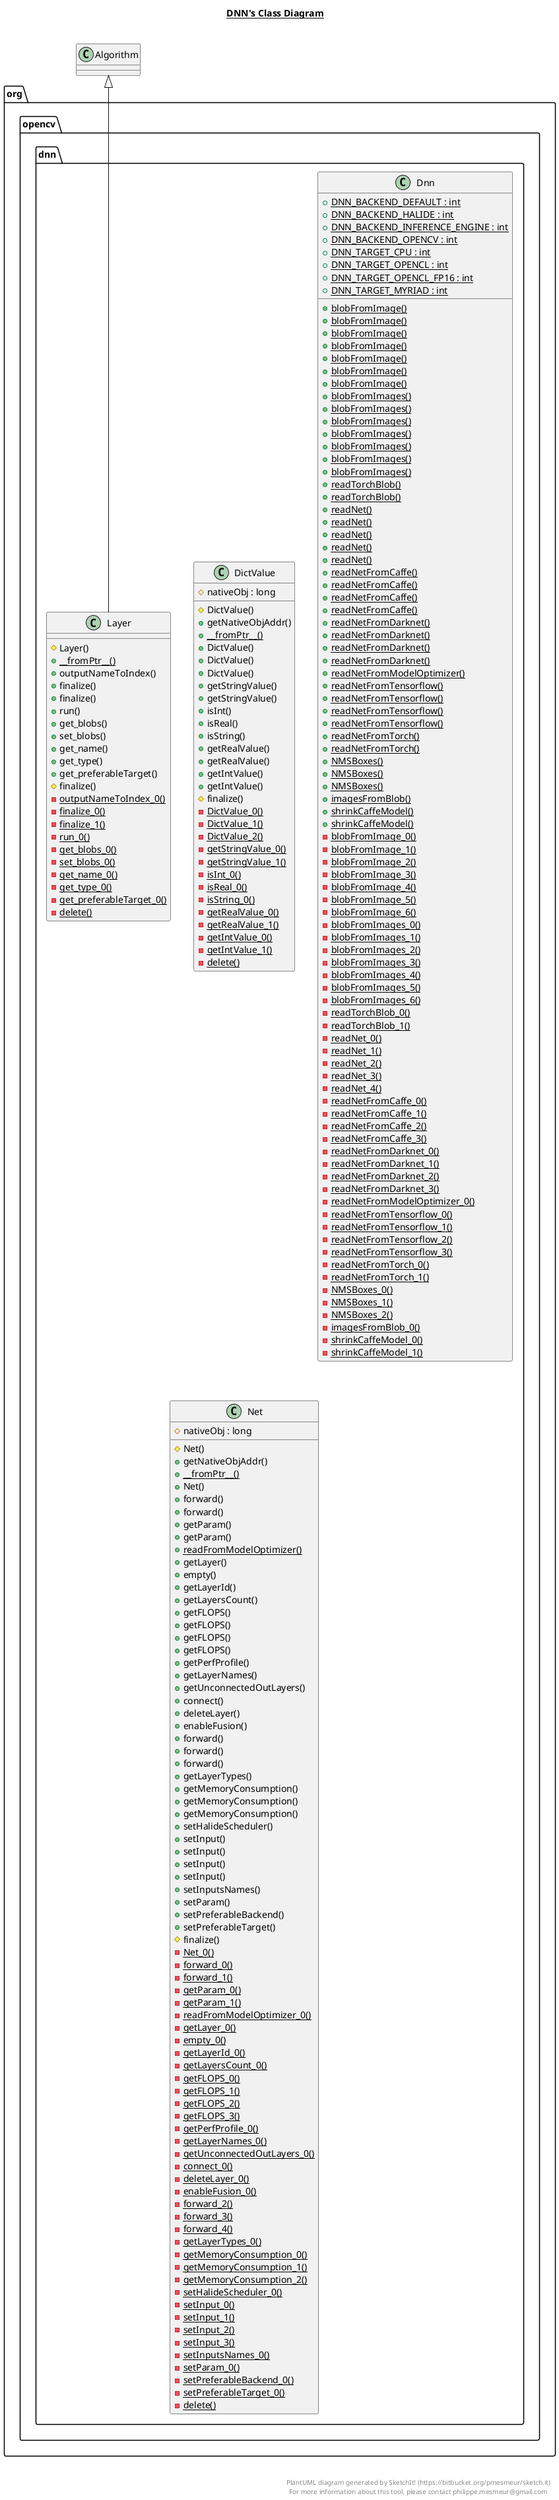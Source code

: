 @startuml

title __DNN's Class Diagram__\n

  package org.opencv {
    package org.opencv.dnn {
      class DictValue {
          # nativeObj : long
          # DictValue()
          + getNativeObjAddr()
          {static} + __fromPtr__()
          + DictValue()
          + DictValue()
          + DictValue()
          + getStringValue()
          + getStringValue()
          + isInt()
          + isReal()
          + isString()
          + getRealValue()
          + getRealValue()
          + getIntValue()
          + getIntValue()
          # finalize()
          {static} - DictValue_0()
          {static} - DictValue_1()
          {static} - DictValue_2()
          {static} - getStringValue_0()
          {static} - getStringValue_1()
          {static} - isInt_0()
          {static} - isReal_0()
          {static} - isString_0()
          {static} - getRealValue_0()
          {static} - getRealValue_1()
          {static} - getIntValue_0()
          {static} - getIntValue_1()
          {static} - delete()
      }
    }
  }
  

  package org.opencv {
    package org.opencv.dnn {
      class Dnn {
          {static} + DNN_BACKEND_DEFAULT : int
          {static} + DNN_BACKEND_HALIDE : int
          {static} + DNN_BACKEND_INFERENCE_ENGINE : int
          {static} + DNN_BACKEND_OPENCV : int
          {static} + DNN_TARGET_CPU : int
          {static} + DNN_TARGET_OPENCL : int
          {static} + DNN_TARGET_OPENCL_FP16 : int
          {static} + DNN_TARGET_MYRIAD : int
          {static} + blobFromImage()
          {static} + blobFromImage()
          {static} + blobFromImage()
          {static} + blobFromImage()
          {static} + blobFromImage()
          {static} + blobFromImage()
          {static} + blobFromImage()
          {static} + blobFromImages()
          {static} + blobFromImages()
          {static} + blobFromImages()
          {static} + blobFromImages()
          {static} + blobFromImages()
          {static} + blobFromImages()
          {static} + blobFromImages()
          {static} + readTorchBlob()
          {static} + readTorchBlob()
          {static} + readNet()
          {static} + readNet()
          {static} + readNet()
          {static} + readNet()
          {static} + readNet()
          {static} + readNetFromCaffe()
          {static} + readNetFromCaffe()
          {static} + readNetFromCaffe()
          {static} + readNetFromCaffe()
          {static} + readNetFromDarknet()
          {static} + readNetFromDarknet()
          {static} + readNetFromDarknet()
          {static} + readNetFromDarknet()
          {static} + readNetFromModelOptimizer()
          {static} + readNetFromTensorflow()
          {static} + readNetFromTensorflow()
          {static} + readNetFromTensorflow()
          {static} + readNetFromTensorflow()
          {static} + readNetFromTorch()
          {static} + readNetFromTorch()
          {static} + NMSBoxes()
          {static} + NMSBoxes()
          {static} + NMSBoxes()
          {static} + imagesFromBlob()
          {static} + shrinkCaffeModel()
          {static} + shrinkCaffeModel()
          {static} - blobFromImage_0()
          {static} - blobFromImage_1()
          {static} - blobFromImage_2()
          {static} - blobFromImage_3()
          {static} - blobFromImage_4()
          {static} - blobFromImage_5()
          {static} - blobFromImage_6()
          {static} - blobFromImages_0()
          {static} - blobFromImages_1()
          {static} - blobFromImages_2()
          {static} - blobFromImages_3()
          {static} - blobFromImages_4()
          {static} - blobFromImages_5()
          {static} - blobFromImages_6()
          {static} - readTorchBlob_0()
          {static} - readTorchBlob_1()
          {static} - readNet_0()
          {static} - readNet_1()
          {static} - readNet_2()
          {static} - readNet_3()
          {static} - readNet_4()
          {static} - readNetFromCaffe_0()
          {static} - readNetFromCaffe_1()
          {static} - readNetFromCaffe_2()
          {static} - readNetFromCaffe_3()
          {static} - readNetFromDarknet_0()
          {static} - readNetFromDarknet_1()
          {static} - readNetFromDarknet_2()
          {static} - readNetFromDarknet_3()
          {static} - readNetFromModelOptimizer_0()
          {static} - readNetFromTensorflow_0()
          {static} - readNetFromTensorflow_1()
          {static} - readNetFromTensorflow_2()
          {static} - readNetFromTensorflow_3()
          {static} - readNetFromTorch_0()
          {static} - readNetFromTorch_1()
          {static} - NMSBoxes_0()
          {static} - NMSBoxes_1()
          {static} - NMSBoxes_2()
          {static} - imagesFromBlob_0()
          {static} - shrinkCaffeModel_0()
          {static} - shrinkCaffeModel_1()
      }
    }
  }
  

  package org.opencv {
    package org.opencv.dnn {
      class Layer {
          # Layer()
          {static} + __fromPtr__()
          + outputNameToIndex()
          + finalize()
          + finalize()
          + run()
          + get_blobs()
          + set_blobs()
          + get_name()
          + get_type()
          + get_preferableTarget()
          # finalize()
          {static} - outputNameToIndex_0()
          {static} - finalize_0()
          {static} - finalize_1()
          {static} - run_0()
          {static} - get_blobs_0()
          {static} - set_blobs_0()
          {static} - get_name_0()
          {static} - get_type_0()
          {static} - get_preferableTarget_0()
          {static} - delete()
      }
    }
  }
  

  package org.opencv {
    package org.opencv.dnn {
      class Net {
          # nativeObj : long
          # Net()
          + getNativeObjAddr()
          {static} + __fromPtr__()
          + Net()
          + forward()
          + forward()
          + getParam()
          + getParam()
          {static} + readFromModelOptimizer()
          + getLayer()
          + empty()
          + getLayerId()
          + getLayersCount()
          + getFLOPS()
          + getFLOPS()
          + getFLOPS()
          + getFLOPS()
          + getPerfProfile()
          + getLayerNames()
          + getUnconnectedOutLayers()
          + connect()
          + deleteLayer()
          + enableFusion()
          + forward()
          + forward()
          + forward()
          + getLayerTypes()
          + getMemoryConsumption()
          + getMemoryConsumption()
          + getMemoryConsumption()
          + setHalideScheduler()
          + setInput()
          + setInput()
          + setInput()
          + setInput()
          + setInputsNames()
          + setParam()
          + setPreferableBackend()
          + setPreferableTarget()
          # finalize()
          {static} - Net_0()
          {static} - forward_0()
          {static} - forward_1()
          {static} - getParam_0()
          {static} - getParam_1()
          {static} - readFromModelOptimizer_0()
          {static} - getLayer_0()
          {static} - empty_0()
          {static} - getLayerId_0()
          {static} - getLayersCount_0()
          {static} - getFLOPS_0()
          {static} - getFLOPS_1()
          {static} - getFLOPS_2()
          {static} - getFLOPS_3()
          {static} - getPerfProfile_0()
          {static} - getLayerNames_0()
          {static} - getUnconnectedOutLayers_0()
          {static} - connect_0()
          {static} - deleteLayer_0()
          {static} - enableFusion_0()
          {static} - forward_2()
          {static} - forward_3()
          {static} - forward_4()
          {static} - getLayerTypes_0()
          {static} - getMemoryConsumption_0()
          {static} - getMemoryConsumption_1()
          {static} - getMemoryConsumption_2()
          {static} - setHalideScheduler_0()
          {static} - setInput_0()
          {static} - setInput_1()
          {static} - setInput_2()
          {static} - setInput_3()
          {static} - setInputsNames_0()
          {static} - setParam_0()
          {static} - setPreferableBackend_0()
          {static} - setPreferableTarget_0()
          {static} - delete()
      }
    }
  }
  

  Layer -up-|> Algorithm


right footer


PlantUML diagram generated by SketchIt! (https://bitbucket.org/pmesmeur/sketch.it)
For more information about this tool, please contact philippe.mesmeur@gmail.com
endfooter

@enduml
